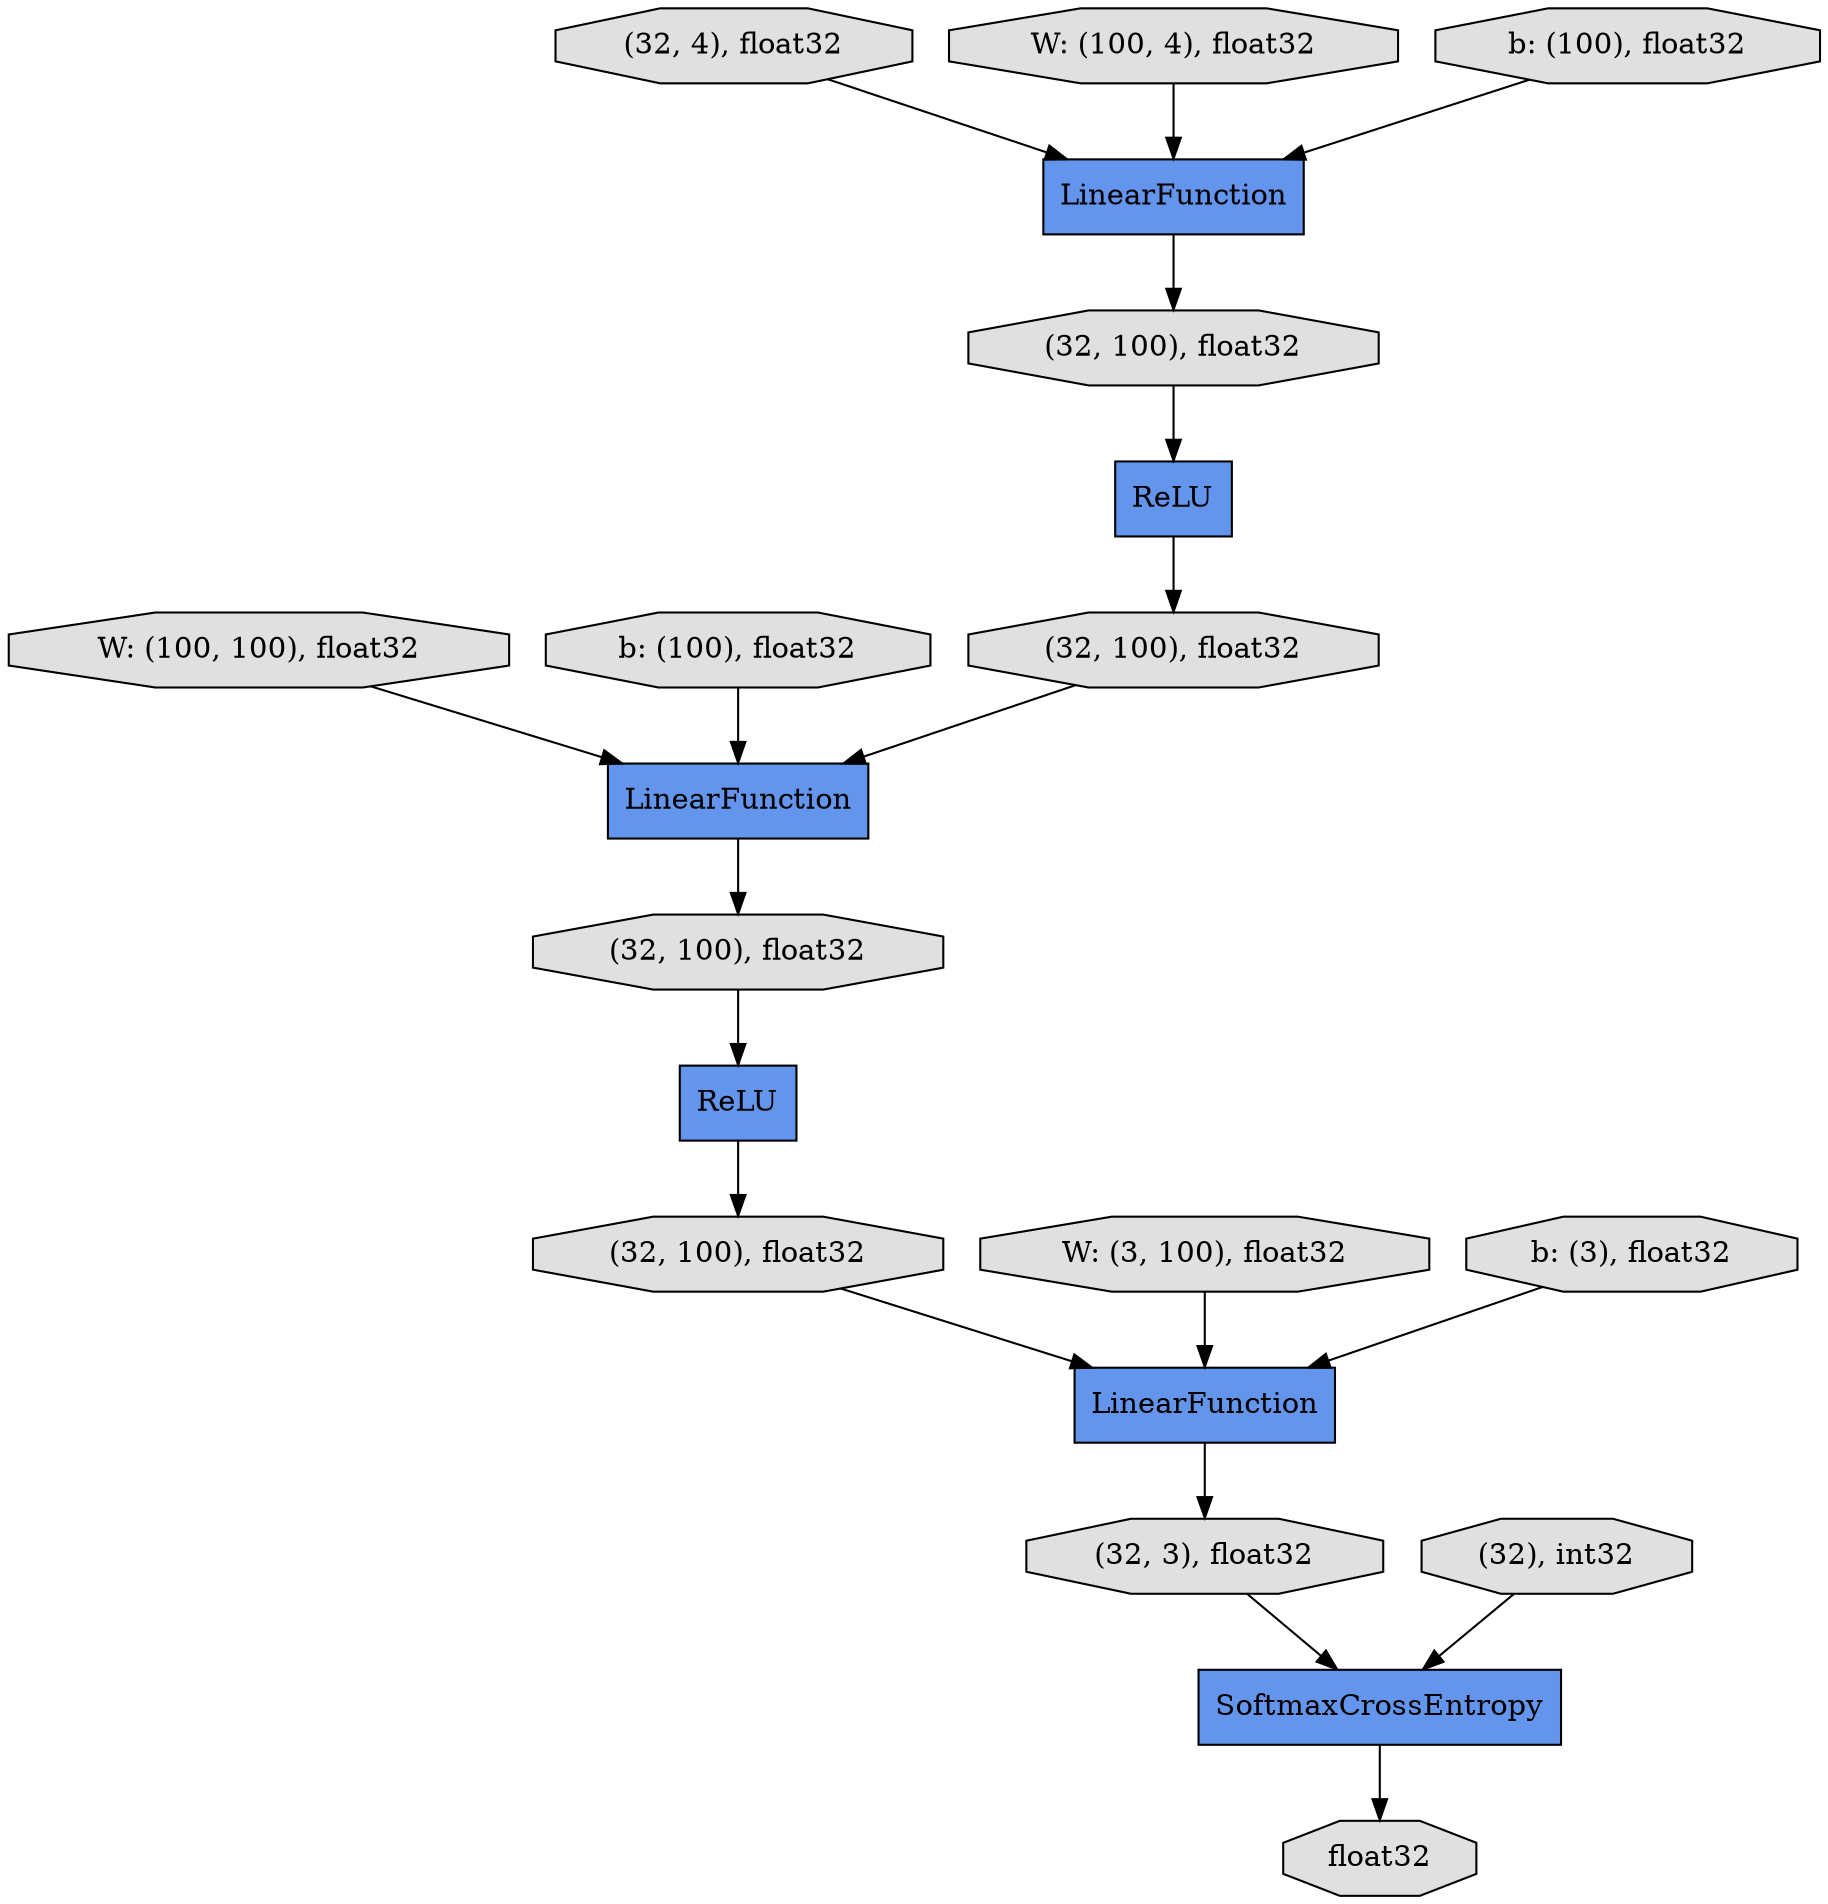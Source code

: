 digraph graphname{rankdir=TB;165589520 [label="W: (100, 100), float32",shape="octagon",fillcolor="#E0E0E0",style="filled"];165589680 [label="b: (100), float32",shape="octagon",fillcolor="#E0E0E0",style="filled"];165589840 [label="W: (3, 100), float32",shape="octagon",fillcolor="#E0E0E0",style="filled"];165590000 [label="b: (3), float32",shape="octagon",fillcolor="#E0E0E0",style="filled"];165592176 [label="SoftmaxCrossEntropy",shape="record",fillcolor="#6495ED",style="filled"];165592208 [label="ReLU",shape="record",fillcolor="#6495ED",style="filled"];165592272 [label="LinearFunction",shape="record",fillcolor="#6495ED",style="filled"];165592304 [label="LinearFunction",shape="record",fillcolor="#6495ED",style="filled"];165592432 [label="(32, 4), float32",shape="octagon",fillcolor="#E0E0E0",style="filled"];165592464 [label="ReLU",shape="record",fillcolor="#6495ED",style="filled"];165592496 [label="(32, 100), float32",shape="octagon",fillcolor="#E0E0E0",style="filled"];165592528 [label="(32, 100), float32",shape="octagon",fillcolor="#E0E0E0",style="filled"];165592560 [label="(32), int32",shape="octagon",fillcolor="#E0E0E0",style="filled"];165592592 [label="LinearFunction",shape="record",fillcolor="#6495ED",style="filled"];165099024 [label="W: (100, 4), float32",shape="octagon",fillcolor="#E0E0E0",style="filled"];165592624 [label="(32, 100), float32",shape="octagon",fillcolor="#E0E0E0",style="filled"];165592688 [label="(32, 100), float32",shape="octagon",fillcolor="#E0E0E0",style="filled"];165592752 [label="(32, 3), float32",shape="octagon",fillcolor="#E0E0E0",style="filled"];165592816 [label="float32",shape="octagon",fillcolor="#E0E0E0",style="filled"];165562224 [label="b: (100), float32",shape="octagon",fillcolor="#E0E0E0",style="filled"];165592752 -> 165592176;165592176 -> 165592816;165592688 -> 165592592;165592208 -> 165592528;165562224 -> 165592272;165590000 -> 165592592;165592624 -> 165592464;165592304 -> 165592624;165592464 -> 165592688;165589680 -> 165592304;165592496 -> 165592208;165592528 -> 165592304;165592592 -> 165592752;165592560 -> 165592176;165589840 -> 165592592;165099024 -> 165592272;165589520 -> 165592304;165592272 -> 165592496;165592432 -> 165592272;}